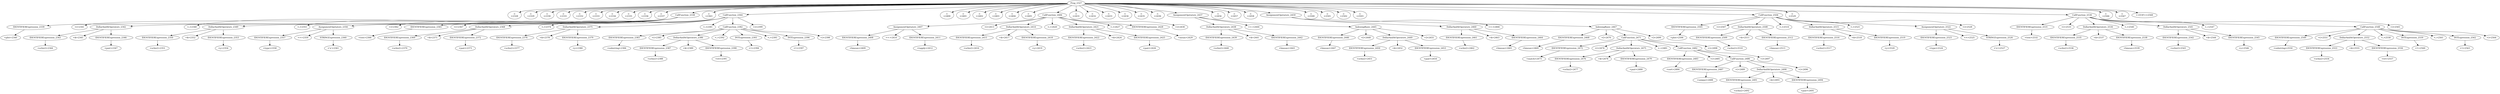 digraph {

"Prog_2327"->"<
>2328";
"Prog_2327"->"<
>2329";
"Prog_2327"->"<
>2330";
"Prog_2327"->"<
>2331";
"Prog_2327"->"<
>2332";
"Prog_2327"->"<
>2333";
"Prog_2327"->"<
>2334";
"Prog_2327"->"<
>2335";
"Prog_2327"->"<
>2336";
"Prog_2327"->"<
>2337";
"Prog_2327"->"CallFunction_2338";
"CallFunction_2338"->"IDENTIFIERExpression_2339";
"IDENTIFIERExpression_2339"->"<plot>2340";
"CallFunction_2338"->"<(>2341";
"CallFunction_2338"->"DollarAndAtOperators_2342";
"DollarAndAtOperators_2342"->"IDENTIFIERExpression_2343";
"IDENTIFIERExpression_2343"->"<schiz2>2344";
"DollarAndAtOperators_2342"->"<$>2345";
"DollarAndAtOperators_2342"->"IDENTIFIERExpression_2346";
"IDENTIFIERExpression_2346"->"<pair>2347";
"CallFunction_2338"->"<,>2348";
"CallFunction_2338"->"DollarAndAtOperators_2349";
"DollarAndAtOperators_2349"->"IDENTIFIERExpression_2350";
"IDENTIFIERExpression_2350"->"<schiz2>2351";
"DollarAndAtOperators_2349"->"<$>2352";
"DollarAndAtOperators_2349"->"IDENTIFIERExpression_2353";
"IDENTIFIERExpression_2353"->"<y>2354";
"CallFunction_2338"->"<,>2355";
"CallFunction_2338"->"AssignmentOpetators_2356";
"AssignmentOpetators_2356"->"IDENTIFIERExpression_2357";
"IDENTIFIERExpression_2357"->"<type>2358";
"AssignmentOpetators_2356"->"<=>2359";
"AssignmentOpetators_2356"->"STRINGExpression_2360";
"STRINGExpression_2360"->"<'n'>2361";
"CallFunction_2338"->"<)>2362";
"Prog_2327"->"<
>2363";
"Prog_2327"->"CallFunction_2364";
"CallFunction_2364"->"IDENTIFIERExpression_2365";
"IDENTIFIERExpression_2365"->"<text>2366";
"CallFunction_2364"->"<(>2367";
"CallFunction_2364"->"DollarAndAtOperators_2368";
"DollarAndAtOperators_2368"->"IDENTIFIERExpression_2369";
"IDENTIFIERExpression_2369"->"<schiz2>2370";
"DollarAndAtOperators_2368"->"<$>2371";
"DollarAndAtOperators_2368"->"IDENTIFIERExpression_2372";
"IDENTIFIERExpression_2372"->"<pair>2373";
"CallFunction_2364"->"<,>2374";
"CallFunction_2364"->"DollarAndAtOperators_2375";
"DollarAndAtOperators_2375"->"IDENTIFIERExpression_2376";
"IDENTIFIERExpression_2376"->"<schiz2>2377";
"DollarAndAtOperators_2375"->"<$>2378";
"DollarAndAtOperators_2375"->"IDENTIFIERExpression_2379";
"IDENTIFIERExpression_2379"->"<y>2380";
"CallFunction_2364"->"<,>2381";
"CallFunction_2364"->"CallFunction_2382";
"CallFunction_2382"->"IDENTIFIERExpression_2383";
"IDENTIFIERExpression_2383"->"<substring>2384";
"CallFunction_2382"->"<(>2385";
"CallFunction_2382"->"DollarAndAtOperators_2386";
"DollarAndAtOperators_2386"->"IDENTIFIERExpression_2387";
"IDENTIFIERExpression_2387"->"<schiz2>2388";
"DollarAndAtOperators_2386"->"<$>2389";
"DollarAndAtOperators_2386"->"IDENTIFIERExpression_2390";
"IDENTIFIERExpression_2390"->"<trt>2391";
"CallFunction_2382"->"<,>2392";
"CallFunction_2382"->"INTExpression_2393";
"INTExpression_2393"->"<1>2394";
"CallFunction_2382"->"<,>2395";
"CallFunction_2382"->"INTExpression_2396";
"INTExpression_2396"->"<1>2397";
"CallFunction_2382"->"<)>2398";
"CallFunction_2364"->"<)>2399";
"Prog_2327"->"<
>2400";
"Prog_2327"->"<
>2401";
"Prog_2327"->"<
>2402";
"Prog_2327"->"<
>2403";
"Prog_2327"->"<
>2404";
"Prog_2327"->"<
>2405";
"Prog_2327"->"CallFunction_2406";
"CallFunction_2406"->"AssignmentOpetators_2407";
"AssignmentOpetators_2407"->"IDENTIFIERExpression_2408";
"IDENTIFIERExpression_2408"->"<bmean>2409";
"AssignmentOpetators_2407"->"<<->2410";
"AssignmentOpetators_2407"->"IDENTIFIERExpression_2411";
"IDENTIFIERExpression_2411"->"<tapply>2412";
"CallFunction_2406"->"<(>2413";
"CallFunction_2406"->"DollarAndAtOperators_2414";
"DollarAndAtOperators_2414"->"IDENTIFIERExpression_2415";
"IDENTIFIERExpression_2415"->"<schiz2>2416";
"DollarAndAtOperators_2414"->"<$>2417";
"DollarAndAtOperators_2414"->"IDENTIFIERExpression_2418";
"IDENTIFIERExpression_2418"->"<y>2419";
"CallFunction_2406"->"<,>2420";
"CallFunction_2406"->"DollarAndAtOperators_2421";
"DollarAndAtOperators_2421"->"IDENTIFIERExpression_2422";
"IDENTIFIERExpression_2422"->"<schiz2>2423";
"DollarAndAtOperators_2421"->"<$>2424";
"DollarAndAtOperators_2421"->"IDENTIFIERExpression_2425";
"IDENTIFIERExpression_2425"->"<pair>2426";
"CallFunction_2406"->"<,>2427";
"CallFunction_2406"->"IDENTIFIERExpression_2428";
"IDENTIFIERExpression_2428"->"<mean>2429";
"CallFunction_2406"->"<)>2430";
"Prog_2327"->"<
>2431";
"Prog_2327"->"<
>2432";
"Prog_2327"->"<
>2433";
"Prog_2327"->"<
>2434";
"Prog_2327"->"<
>2435";
"Prog_2327"->"<
>2436";
"Prog_2327"->"AssignmentOpetators_2437";
"AssignmentOpetators_2437"->"DollarAndAtOperators_2438";
"DollarAndAtOperators_2438"->"IDENTIFIERExpression_2439";
"IDENTIFIERExpression_2439"->"<schiz2>2440";
"DollarAndAtOperators_2438"->"<$>2441";
"DollarAndAtOperators_2438"->"IDENTIFIERExpression_2442";
"IDENTIFIERExpression_2442"->"<bmean>2443";
"AssignmentOpetators_2437"->"<<->2444";
"AssignmentOpetators_2437"->"IndexingBasic_2445";
"IndexingBasic_2445"->"IDENTIFIERExpression_2446";
"IDENTIFIERExpression_2446"->"<bmean>2447";
"IndexingBasic_2445"->"<[>2448";
"IndexingBasic_2445"->"DollarAndAtOperators_2449";
"DollarAndAtOperators_2449"->"IDENTIFIERExpression_2450";
"IDENTIFIERExpression_2450"->"<schiz2>2451";
"DollarAndAtOperators_2449"->"<$>2452";
"DollarAndAtOperators_2449"->"IDENTIFIERExpression_2453";
"IDENTIFIERExpression_2453"->"<pair>2454";
"IndexingBasic_2445"->"<]>2455";
"Prog_2327"->"<
>2456";
"Prog_2327"->"<
>2457";
"Prog_2327"->"<
>2458";
"Prog_2327"->"AssignmentOpetators_2459";
"AssignmentOpetators_2459"->"DollarAndAtOperators_2460";
"DollarAndAtOperators_2460"->"IDENTIFIERExpression_2461";
"IDENTIFIERExpression_2461"->"<schiz2>2462";
"DollarAndAtOperators_2460"->"<$>2463";
"DollarAndAtOperators_2460"->"IDENTIFIERExpression_2464";
"IDENTIFIERExpression_2464"->"<bmean>2465";
"AssignmentOpetators_2459"->"<<->2466";
"AssignmentOpetators_2459"->"IndexingBasic_2467";
"IndexingBasic_2467"->"IDENTIFIERExpression_2468";
"IDENTIFIERExpression_2468"->"<bmean>2469";
"IndexingBasic_2467"->"<[>2470";
"IndexingBasic_2467"->"CallFunction_2471";
"CallFunction_2471"->"IDENTIFIERExpression_2472";
"IDENTIFIERExpression_2472"->"<match>2473";
"CallFunction_2471"->"<(>2474";
"CallFunction_2471"->"DollarAndAtOperators_2475";
"DollarAndAtOperators_2475"->"IDENTIFIERExpression_2476";
"IDENTIFIERExpression_2476"->"<schiz2>2477";
"DollarAndAtOperators_2475"->"<$>2478";
"DollarAndAtOperators_2475"->"IDENTIFIERExpression_2479";
"IDENTIFIERExpression_2479"->"<pair>2480";
"CallFunction_2471"->"<,>2481";
"CallFunction_2471"->"CallFunction_2482";
"CallFunction_2482"->"IDENTIFIERExpression_2483";
"IDENTIFIERExpression_2483"->"<sort>2484";
"CallFunction_2482"->"<(>2485";
"CallFunction_2482"->"CallFunction_2486";
"CallFunction_2486"->"IDENTIFIERExpression_2487";
"IDENTIFIERExpression_2487"->"<unique>2488";
"CallFunction_2486"->"<(>2489";
"CallFunction_2486"->"DollarAndAtOperators_2490";
"DollarAndAtOperators_2490"->"IDENTIFIERExpression_2491";
"IDENTIFIERExpression_2491"->"<schiz2>2492";
"DollarAndAtOperators_2490"->"<$>2493";
"DollarAndAtOperators_2490"->"IDENTIFIERExpression_2494";
"IDENTIFIERExpression_2494"->"<pair>2495";
"CallFunction_2486"->"<)>2496";
"CallFunction_2482"->"<)>2497";
"CallFunction_2471"->"<)>2498";
"IndexingBasic_2467"->"<]>2499";
"Prog_2327"->"<
>2500";
"Prog_2327"->"<
>2501";
"Prog_2327"->"<
>2502";
"Prog_2327"->"<
>2503";
"Prog_2327"->"CallFunction_2504";
"CallFunction_2504"->"IDENTIFIERExpression_2505";
"IDENTIFIERExpression_2505"->"<plot>2506";
"CallFunction_2504"->"<(>2507";
"CallFunction_2504"->"DollarAndAtOperators_2508";
"DollarAndAtOperators_2508"->"IDENTIFIERExpression_2509";
"IDENTIFIERExpression_2509"->"<schiz2>2510";
"DollarAndAtOperators_2508"->"<$>2511";
"DollarAndAtOperators_2508"->"IDENTIFIERExpression_2512";
"IDENTIFIERExpression_2512"->"<bmean>2513";
"CallFunction_2504"->"<,>2514";
"CallFunction_2504"->"DollarAndAtOperators_2515";
"DollarAndAtOperators_2515"->"IDENTIFIERExpression_2516";
"IDENTIFIERExpression_2516"->"<schiz2>2517";
"DollarAndAtOperators_2515"->"<$>2518";
"DollarAndAtOperators_2515"->"IDENTIFIERExpression_2519";
"IDENTIFIERExpression_2519"->"<y>2520";
"CallFunction_2504"->"<,>2521";
"CallFunction_2504"->"AssignmentOpetators_2522";
"AssignmentOpetators_2522"->"IDENTIFIERExpression_2523";
"IDENTIFIERExpression_2523"->"<type>2524";
"AssignmentOpetators_2522"->"<=>2525";
"AssignmentOpetators_2522"->"STRINGExpression_2526";
"STRINGExpression_2526"->"<'n'>2527";
"CallFunction_2504"->"<)>2528";
"Prog_2327"->"<
>2529";
"Prog_2327"->"CallFunction_2530";
"CallFunction_2530"->"IDENTIFIERExpression_2531";
"IDENTIFIERExpression_2531"->"<text>2532";
"CallFunction_2530"->"<(>2533";
"CallFunction_2530"->"DollarAndAtOperators_2534";
"DollarAndAtOperators_2534"->"IDENTIFIERExpression_2535";
"IDENTIFIERExpression_2535"->"<schiz2>2536";
"DollarAndAtOperators_2534"->"<$>2537";
"DollarAndAtOperators_2534"->"IDENTIFIERExpression_2538";
"IDENTIFIERExpression_2538"->"<bmean>2539";
"CallFunction_2530"->"<,>2540";
"CallFunction_2530"->"DollarAndAtOperators_2541";
"DollarAndAtOperators_2541"->"IDENTIFIERExpression_2542";
"IDENTIFIERExpression_2542"->"<schiz2>2543";
"DollarAndAtOperators_2541"->"<$>2544";
"DollarAndAtOperators_2541"->"IDENTIFIERExpression_2545";
"IDENTIFIERExpression_2545"->"<y>2546";
"CallFunction_2530"->"<,>2547";
"CallFunction_2530"->"CallFunction_2548";
"CallFunction_2548"->"IDENTIFIERExpression_2549";
"IDENTIFIERExpression_2549"->"<substring>2550";
"CallFunction_2548"->"<(>2551";
"CallFunction_2548"->"DollarAndAtOperators_2552";
"DollarAndAtOperators_2552"->"IDENTIFIERExpression_2553";
"IDENTIFIERExpression_2553"->"<schiz2>2554";
"DollarAndAtOperators_2552"->"<$>2555";
"DollarAndAtOperators_2552"->"IDENTIFIERExpression_2556";
"IDENTIFIERExpression_2556"->"<trt>2557";
"CallFunction_2548"->"<,>2558";
"CallFunction_2548"->"INTExpression_2559";
"INTExpression_2559"->"<1>2560";
"CallFunction_2548"->"<,>2561";
"CallFunction_2548"->"INTExpression_2562";
"INTExpression_2562"->"<1>2563";
"CallFunction_2548"->"<)>2564";
"CallFunction_2530"->"<)>2565";
"Prog_2327"->"<
>2566";
"Prog_2327"->"<
>2567";
"Prog_2327"->"<<EOF>>2568";
}
